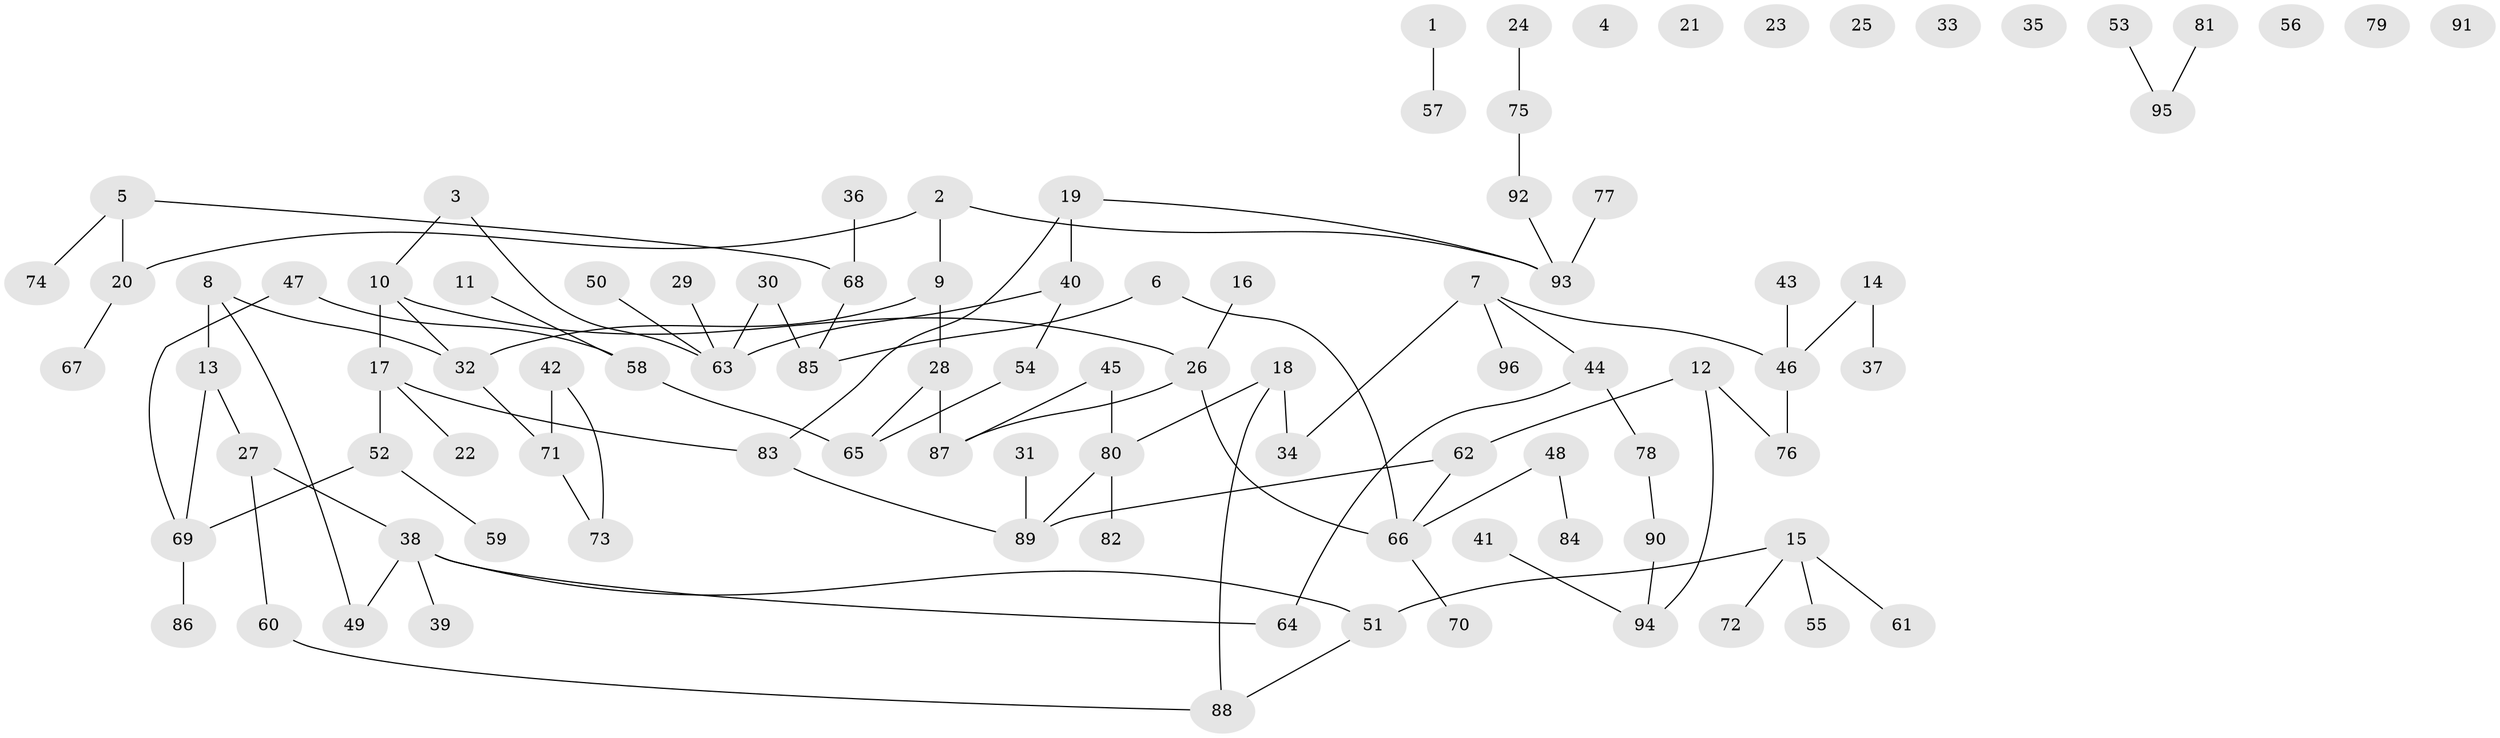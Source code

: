 // Generated by graph-tools (version 1.1) at 2025/49/03/09/25 03:49:09]
// undirected, 96 vertices, 101 edges
graph export_dot {
graph [start="1"]
  node [color=gray90,style=filled];
  1;
  2;
  3;
  4;
  5;
  6;
  7;
  8;
  9;
  10;
  11;
  12;
  13;
  14;
  15;
  16;
  17;
  18;
  19;
  20;
  21;
  22;
  23;
  24;
  25;
  26;
  27;
  28;
  29;
  30;
  31;
  32;
  33;
  34;
  35;
  36;
  37;
  38;
  39;
  40;
  41;
  42;
  43;
  44;
  45;
  46;
  47;
  48;
  49;
  50;
  51;
  52;
  53;
  54;
  55;
  56;
  57;
  58;
  59;
  60;
  61;
  62;
  63;
  64;
  65;
  66;
  67;
  68;
  69;
  70;
  71;
  72;
  73;
  74;
  75;
  76;
  77;
  78;
  79;
  80;
  81;
  82;
  83;
  84;
  85;
  86;
  87;
  88;
  89;
  90;
  91;
  92;
  93;
  94;
  95;
  96;
  1 -- 57;
  2 -- 9;
  2 -- 20;
  2 -- 93;
  3 -- 10;
  3 -- 63;
  5 -- 20;
  5 -- 68;
  5 -- 74;
  6 -- 66;
  6 -- 85;
  7 -- 34;
  7 -- 44;
  7 -- 46;
  7 -- 96;
  8 -- 13;
  8 -- 32;
  8 -- 49;
  9 -- 28;
  9 -- 32;
  10 -- 17;
  10 -- 26;
  10 -- 32;
  11 -- 58;
  12 -- 62;
  12 -- 76;
  12 -- 94;
  13 -- 27;
  13 -- 69;
  14 -- 37;
  14 -- 46;
  15 -- 51;
  15 -- 55;
  15 -- 61;
  15 -- 72;
  16 -- 26;
  17 -- 22;
  17 -- 52;
  17 -- 83;
  18 -- 34;
  18 -- 80;
  18 -- 88;
  19 -- 40;
  19 -- 83;
  19 -- 93;
  20 -- 67;
  24 -- 75;
  26 -- 66;
  26 -- 87;
  27 -- 38;
  27 -- 60;
  28 -- 65;
  28 -- 87;
  29 -- 63;
  30 -- 63;
  30 -- 85;
  31 -- 89;
  32 -- 71;
  36 -- 68;
  38 -- 39;
  38 -- 49;
  38 -- 51;
  38 -- 64;
  40 -- 54;
  40 -- 63;
  41 -- 94;
  42 -- 71;
  42 -- 73;
  43 -- 46;
  44 -- 64;
  44 -- 78;
  45 -- 80;
  45 -- 87;
  46 -- 76;
  47 -- 58;
  47 -- 69;
  48 -- 66;
  48 -- 84;
  50 -- 63;
  51 -- 88;
  52 -- 59;
  52 -- 69;
  53 -- 95;
  54 -- 65;
  58 -- 65;
  60 -- 88;
  62 -- 66;
  62 -- 89;
  66 -- 70;
  68 -- 85;
  69 -- 86;
  71 -- 73;
  75 -- 92;
  77 -- 93;
  78 -- 90;
  80 -- 82;
  80 -- 89;
  81 -- 95;
  83 -- 89;
  90 -- 94;
  92 -- 93;
}
